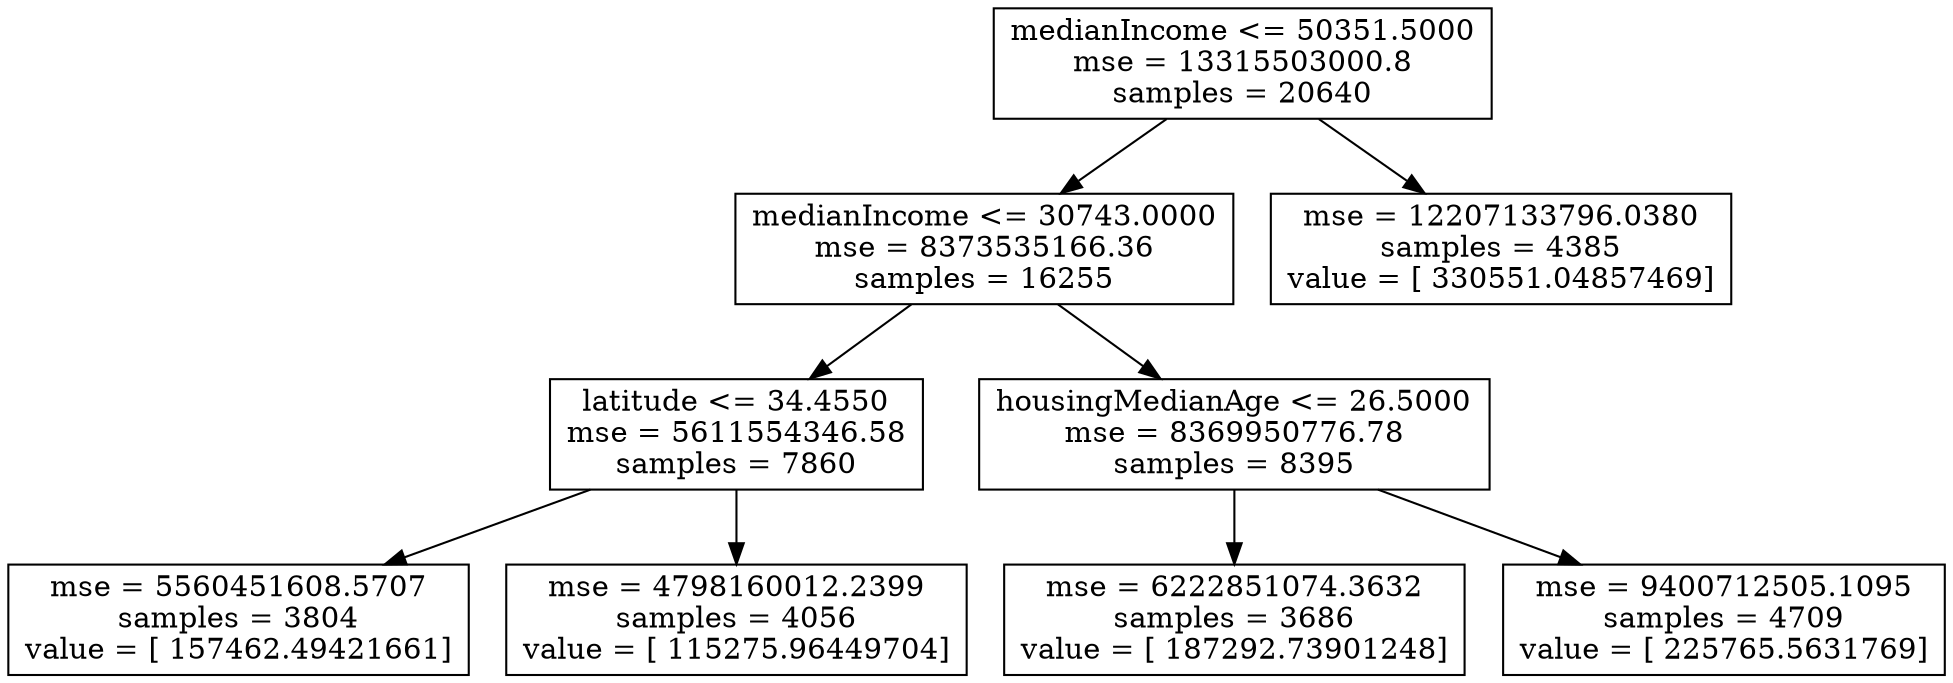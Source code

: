 digraph Tree {
0 [label="medianIncome <= 50351.5000\nmse = 13315503000.8\nsamples = 20640", shape="box"] ;
1 [label="medianIncome <= 30743.0000\nmse = 8373535166.36\nsamples = 16255", shape="box"] ;
0 -> 1 ;
2 [label="latitude <= 34.4550\nmse = 5611554346.58\nsamples = 7860", shape="box"] ;
1 -> 2 ;
3 [label="mse = 5560451608.5707\nsamples = 3804\nvalue = [ 157462.49421661]", shape="box"] ;
2 -> 3 ;
4 [label="mse = 4798160012.2399\nsamples = 4056\nvalue = [ 115275.96449704]", shape="box"] ;
2 -> 4 ;
5 [label="housingMedianAge <= 26.5000\nmse = 8369950776.78\nsamples = 8395", shape="box"] ;
1 -> 5 ;
6 [label="mse = 6222851074.3632\nsamples = 3686\nvalue = [ 187292.73901248]", shape="box"] ;
5 -> 6 ;
7 [label="mse = 9400712505.1095\nsamples = 4709\nvalue = [ 225765.5631769]", shape="box"] ;
5 -> 7 ;
8 [label="mse = 12207133796.0380\nsamples = 4385\nvalue = [ 330551.04857469]", shape="box"] ;
0 -> 8 ;
}